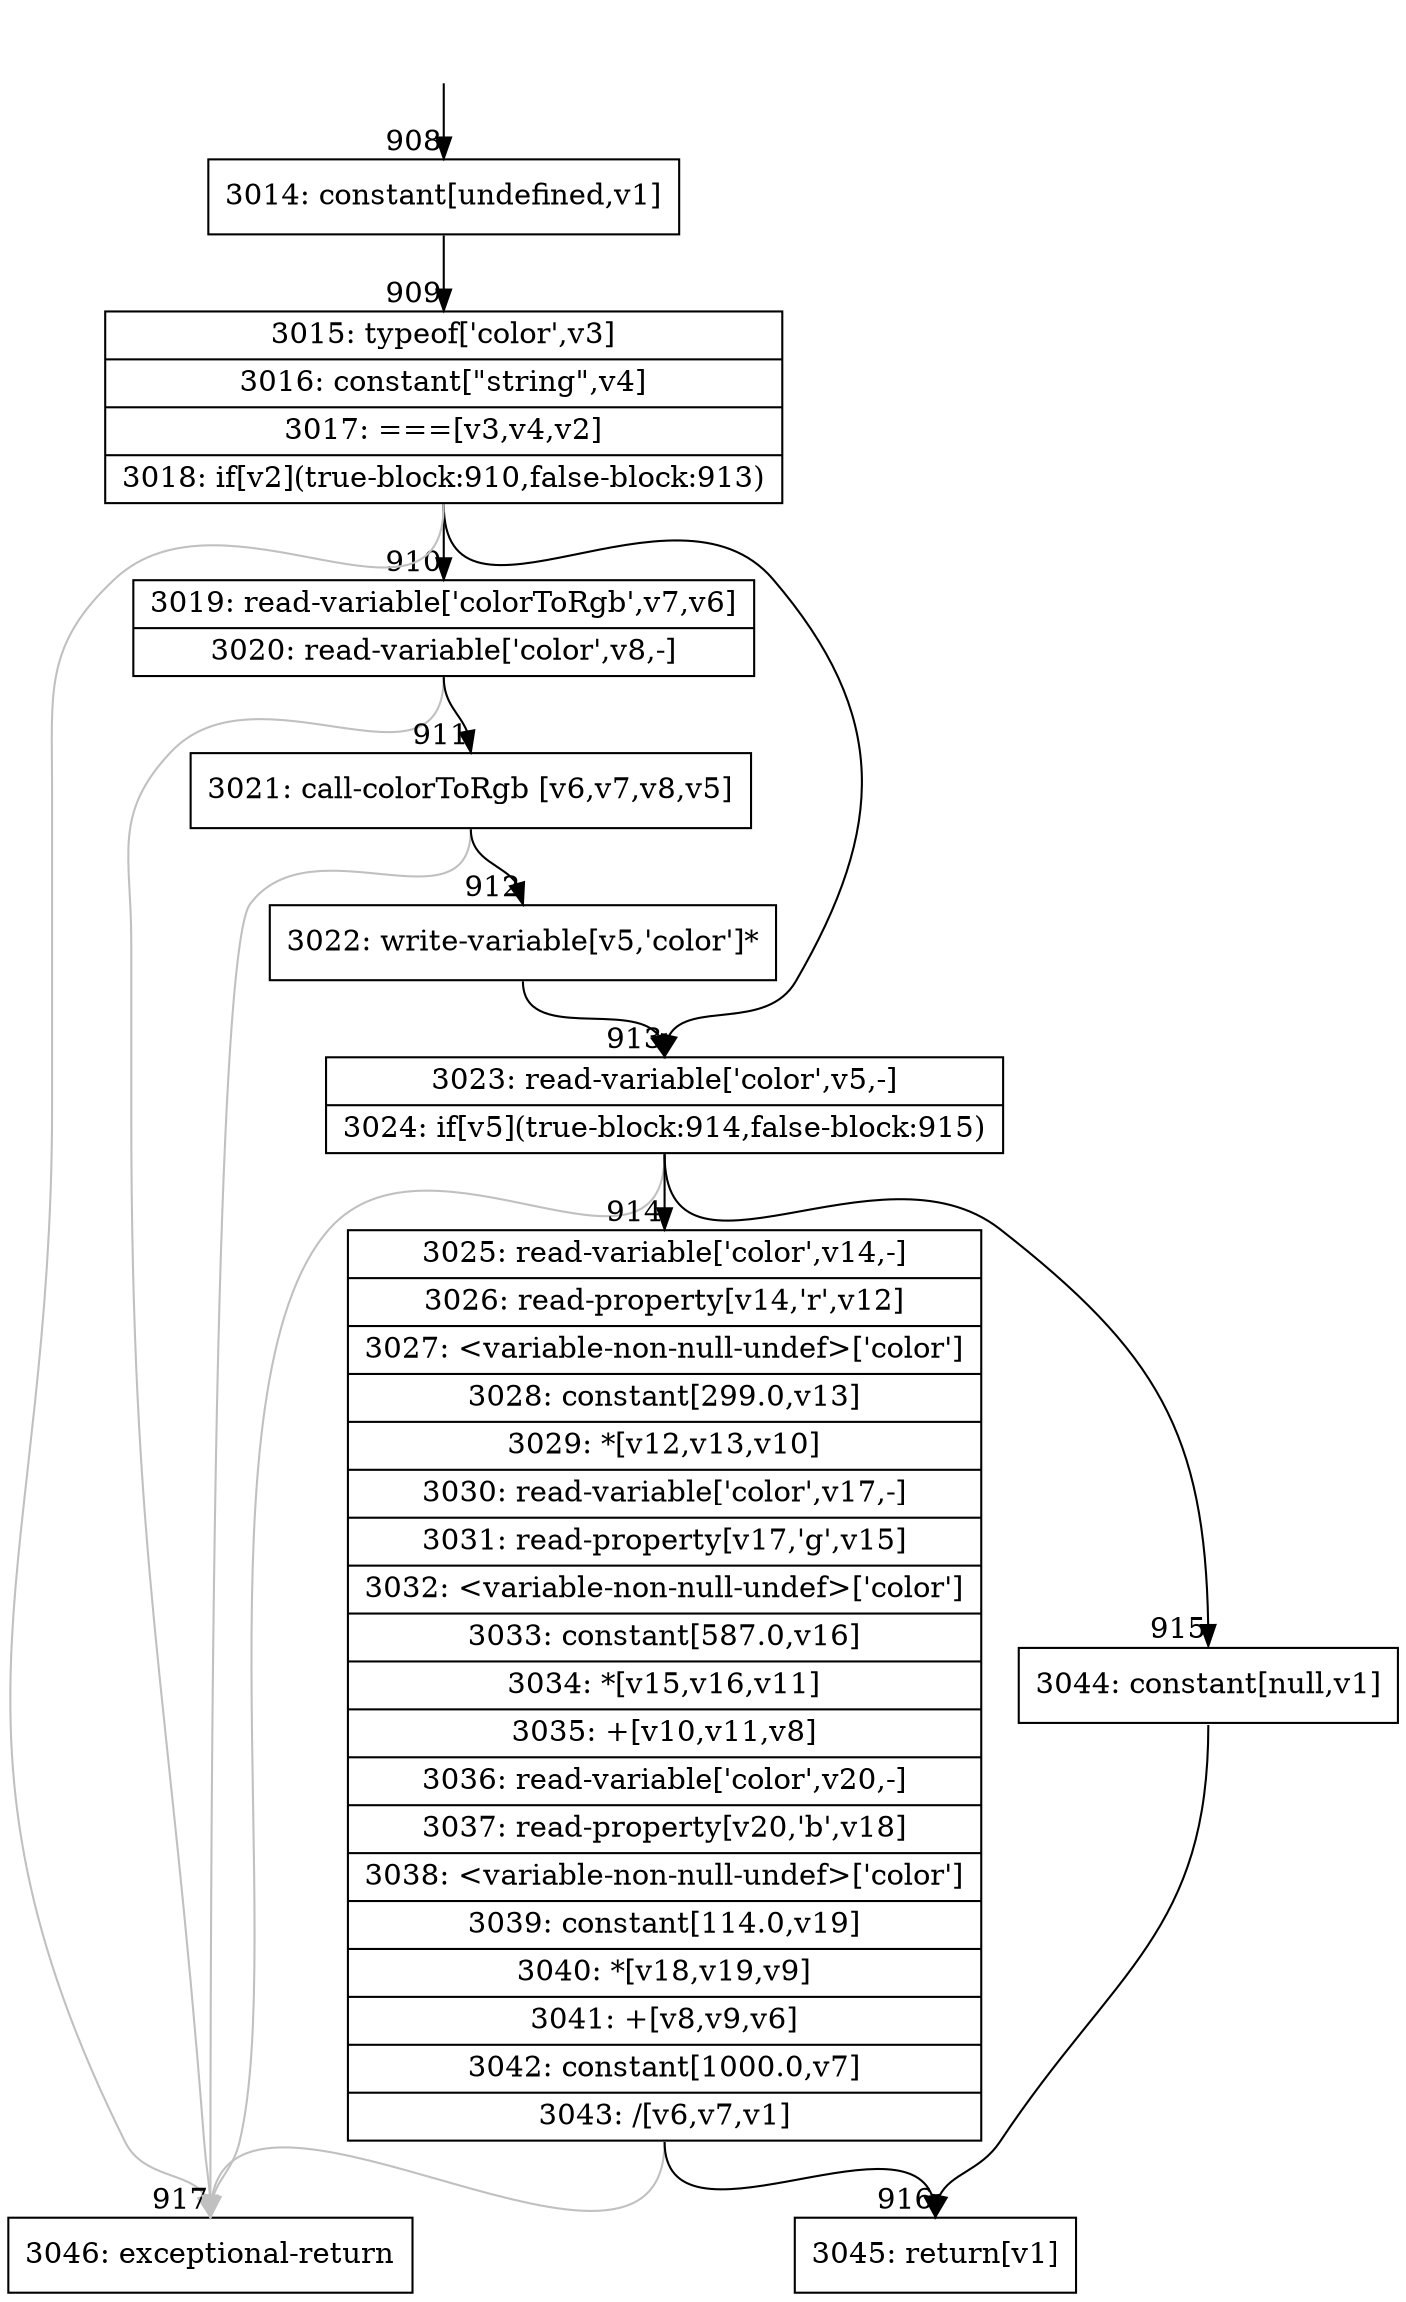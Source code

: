 digraph {
rankdir="TD"
BB_entry54[shape=none,label=""];
BB_entry54 -> BB908 [tailport=s, headport=n, headlabel="    908"]
BB908 [shape=record label="{3014: constant[undefined,v1]}" ] 
BB908 -> BB909 [tailport=s, headport=n, headlabel="      909"]
BB909 [shape=record label="{3015: typeof['color',v3]|3016: constant[\"string\",v4]|3017: ===[v3,v4,v2]|3018: if[v2](true-block:910,false-block:913)}" ] 
BB909 -> BB910 [tailport=s, headport=n, headlabel="      910"]
BB909 -> BB913 [tailport=s, headport=n, headlabel="      913"]
BB909 -> BB917 [tailport=s, headport=n, color=gray, headlabel="      917"]
BB910 [shape=record label="{3019: read-variable['colorToRgb',v7,v6]|3020: read-variable['color',v8,-]}" ] 
BB910 -> BB911 [tailport=s, headport=n, headlabel="      911"]
BB910 -> BB917 [tailport=s, headport=n, color=gray]
BB911 [shape=record label="{3021: call-colorToRgb [v6,v7,v8,v5]}" ] 
BB911 -> BB912 [tailport=s, headport=n, headlabel="      912"]
BB911 -> BB917 [tailport=s, headport=n, color=gray]
BB912 [shape=record label="{3022: write-variable[v5,'color']*}" ] 
BB912 -> BB913 [tailport=s, headport=n]
BB913 [shape=record label="{3023: read-variable['color',v5,-]|3024: if[v5](true-block:914,false-block:915)}" ] 
BB913 -> BB914 [tailport=s, headport=n, headlabel="      914"]
BB913 -> BB915 [tailport=s, headport=n, headlabel="      915"]
BB913 -> BB917 [tailport=s, headport=n, color=gray]
BB914 [shape=record label="{3025: read-variable['color',v14,-]|3026: read-property[v14,'r',v12]|3027: \<variable-non-null-undef\>['color']|3028: constant[299.0,v13]|3029: *[v12,v13,v10]|3030: read-variable['color',v17,-]|3031: read-property[v17,'g',v15]|3032: \<variable-non-null-undef\>['color']|3033: constant[587.0,v16]|3034: *[v15,v16,v11]|3035: +[v10,v11,v8]|3036: read-variable['color',v20,-]|3037: read-property[v20,'b',v18]|3038: \<variable-non-null-undef\>['color']|3039: constant[114.0,v19]|3040: *[v18,v19,v9]|3041: +[v8,v9,v6]|3042: constant[1000.0,v7]|3043: /[v6,v7,v1]}" ] 
BB914 -> BB916 [tailport=s, headport=n, headlabel="      916"]
BB914 -> BB917 [tailport=s, headport=n, color=gray]
BB915 [shape=record label="{3044: constant[null,v1]}" ] 
BB915 -> BB916 [tailport=s, headport=n]
BB916 [shape=record label="{3045: return[v1]}" ] 
BB917 [shape=record label="{3046: exceptional-return}" ] 
//#$~ 1205
}

